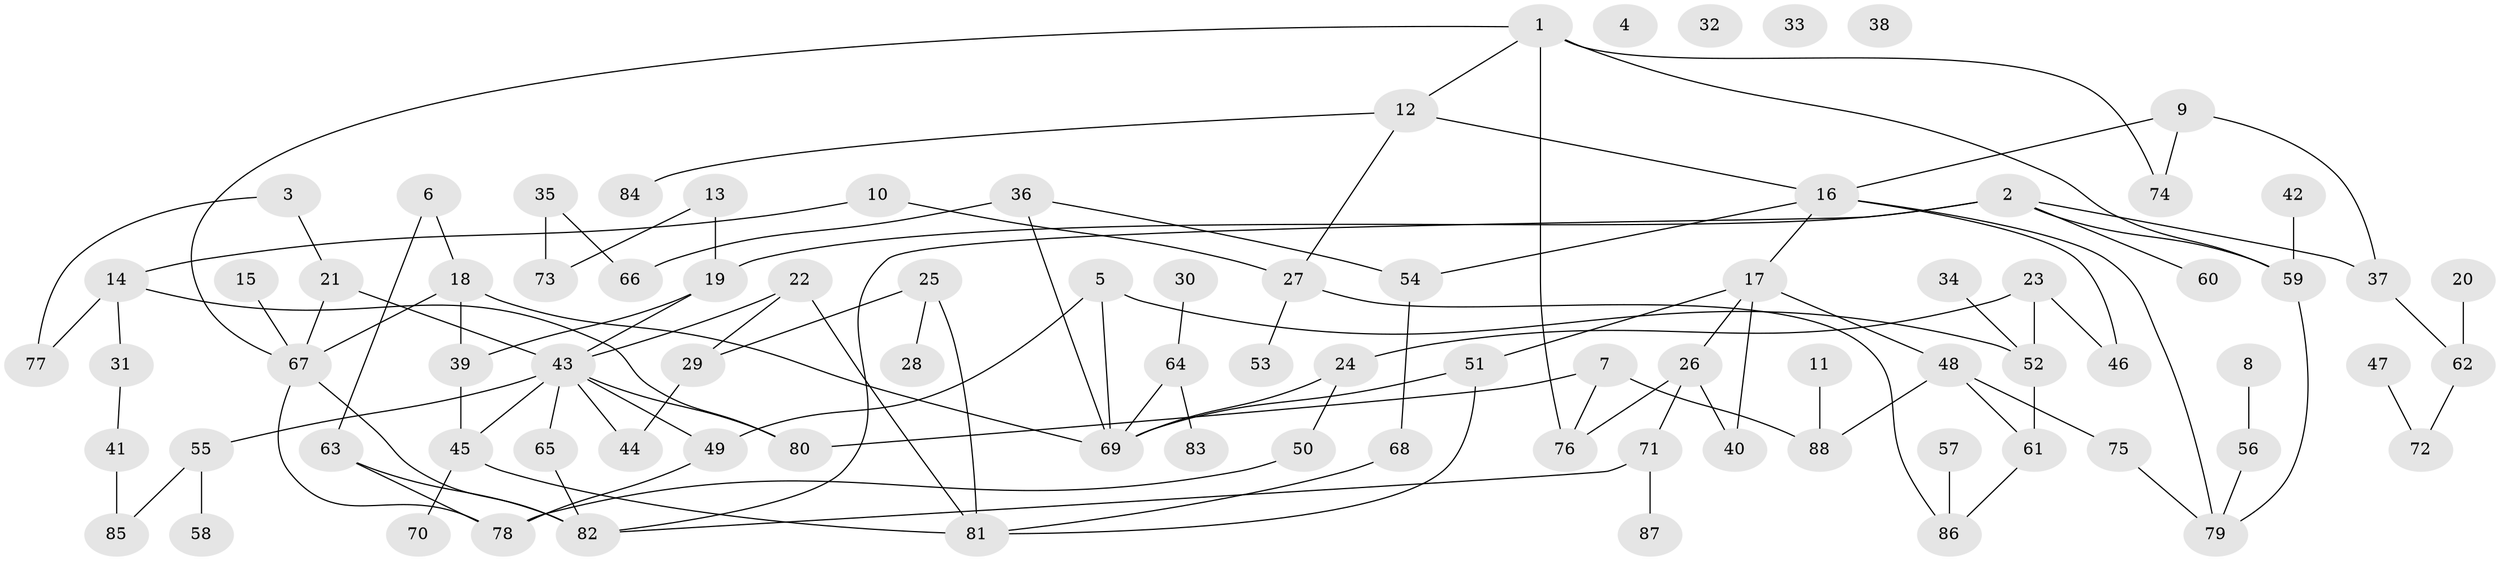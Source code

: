 // Generated by graph-tools (version 1.1) at 2025/00/03/09/25 03:00:42]
// undirected, 88 vertices, 117 edges
graph export_dot {
graph [start="1"]
  node [color=gray90,style=filled];
  1;
  2;
  3;
  4;
  5;
  6;
  7;
  8;
  9;
  10;
  11;
  12;
  13;
  14;
  15;
  16;
  17;
  18;
  19;
  20;
  21;
  22;
  23;
  24;
  25;
  26;
  27;
  28;
  29;
  30;
  31;
  32;
  33;
  34;
  35;
  36;
  37;
  38;
  39;
  40;
  41;
  42;
  43;
  44;
  45;
  46;
  47;
  48;
  49;
  50;
  51;
  52;
  53;
  54;
  55;
  56;
  57;
  58;
  59;
  60;
  61;
  62;
  63;
  64;
  65;
  66;
  67;
  68;
  69;
  70;
  71;
  72;
  73;
  74;
  75;
  76;
  77;
  78;
  79;
  80;
  81;
  82;
  83;
  84;
  85;
  86;
  87;
  88;
  1 -- 12;
  1 -- 59;
  1 -- 67;
  1 -- 74;
  1 -- 76;
  2 -- 19;
  2 -- 37;
  2 -- 59;
  2 -- 60;
  2 -- 82;
  3 -- 21;
  3 -- 77;
  5 -- 49;
  5 -- 52;
  5 -- 69;
  6 -- 18;
  6 -- 63;
  7 -- 76;
  7 -- 80;
  7 -- 88;
  8 -- 56;
  9 -- 16;
  9 -- 37;
  9 -- 74;
  10 -- 14;
  10 -- 27;
  11 -- 88;
  12 -- 16;
  12 -- 27;
  12 -- 84;
  13 -- 19;
  13 -- 73;
  14 -- 31;
  14 -- 77;
  14 -- 80;
  15 -- 67;
  16 -- 17;
  16 -- 46;
  16 -- 54;
  16 -- 79;
  17 -- 26;
  17 -- 40;
  17 -- 48;
  17 -- 51;
  18 -- 39;
  18 -- 67;
  18 -- 69;
  19 -- 39;
  19 -- 43;
  20 -- 62;
  21 -- 43;
  21 -- 67;
  22 -- 29;
  22 -- 43;
  22 -- 81;
  23 -- 24;
  23 -- 46;
  23 -- 52;
  24 -- 50;
  24 -- 69;
  25 -- 28;
  25 -- 29;
  25 -- 81;
  26 -- 40;
  26 -- 71;
  26 -- 76;
  27 -- 53;
  27 -- 86;
  29 -- 44;
  30 -- 64;
  31 -- 41;
  34 -- 52;
  35 -- 66;
  35 -- 73;
  36 -- 54;
  36 -- 66;
  36 -- 69;
  37 -- 62;
  39 -- 45;
  41 -- 85;
  42 -- 59;
  43 -- 44;
  43 -- 45;
  43 -- 49;
  43 -- 55;
  43 -- 65;
  43 -- 80;
  45 -- 70;
  45 -- 81;
  47 -- 72;
  48 -- 61;
  48 -- 75;
  48 -- 88;
  49 -- 78;
  50 -- 78;
  51 -- 69;
  51 -- 81;
  52 -- 61;
  54 -- 68;
  55 -- 58;
  55 -- 85;
  56 -- 79;
  57 -- 86;
  59 -- 79;
  61 -- 86;
  62 -- 72;
  63 -- 78;
  63 -- 82;
  64 -- 69;
  64 -- 83;
  65 -- 82;
  67 -- 78;
  67 -- 82;
  68 -- 81;
  71 -- 82;
  71 -- 87;
  75 -- 79;
}
